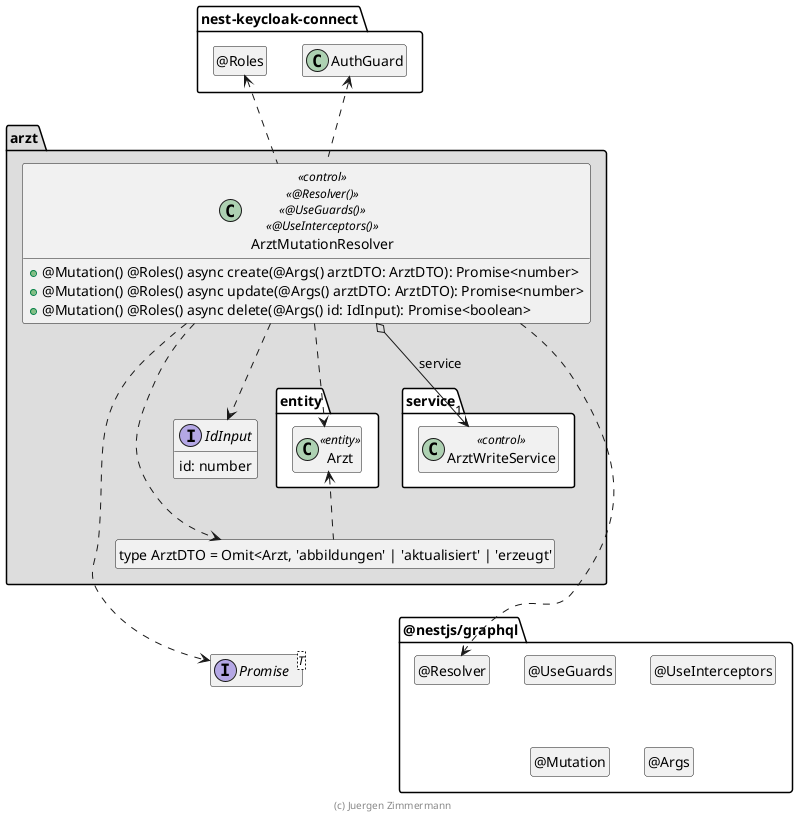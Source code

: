 @startuml Controller-Klasse

interface Promise<T>

package @nestjs/graphql {
  class "@Resolver" as Resolver
  hide Resolver circle

  class "@UseGuards" as UseGuards
  hide UseGuards circle

  class "@UseInterceptors" as UseInterceptors
  hide UseInterceptors circle

  class "@Mutation" as Mutation
  hide Mutation circle

  class "@Args" as Args
  hide Args circle
}

package nest-keycloak-connect {
  class AuthGuard

  class "@Roles" as Roles
  hide Roles circle
}

package arzt #DDDDDD {
  package entity #FFFFFF {
    class Arzt <<entity>>
  }

  package service #FFFFFF {
    class ArztWriteService << control >>
  }

  class "type ArztDTO = Omit<Arzt, 'abbildungen' | 'aktualisiert' | 'erzeugt'" as ArztDTO
  hide ArztDTO circle

    interface IdInput {
        id: number
    }

  class ArztMutationResolver << control >> << @Resolver() >> << @UseGuards() >> << @UseInterceptors() >> {
    + @Mutation() @Roles() async create(@Args() arztDTO: ArztDTO): Promise<number>
    + @Mutation() @Roles() async update(@Args() arztDTO: ArztDTO): Promise<number>
    + @Mutation() @Roles() async delete(@Args() id: IdInput): Promise<boolean>
  }

  ArztMutationResolver o-down-> "1" ArztWriteService : service

  ArztMutationResolver ..> Arzt
  ArztMutationResolver ..> ArztDTO
  ArztMutationResolver ..> IdInput
  ArztDTO .up.> Arzt
  ArztMutationResolver ..> Promise
  ArztMutationResolver ..> Resolver

  ArztMutationResolver .up.> AuthGuard
  ArztMutationResolver .up.> Roles

  ArztDTO .[hidden].> Promise
  ArztDTO .[hidden].> Resolver
}

hide empty members

footer (c) Juergen Zimmermann

@enduml
